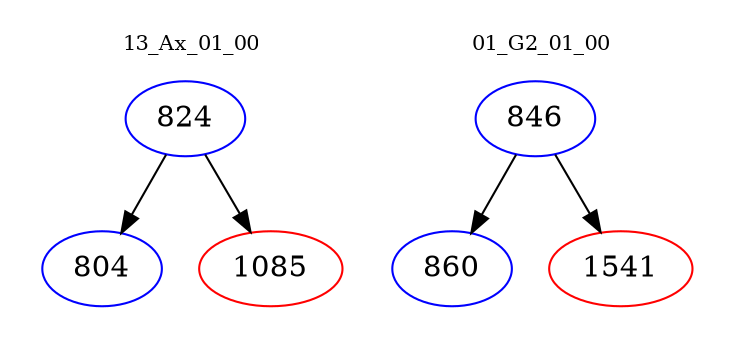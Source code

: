 digraph{
subgraph cluster_0 {
color = white
label = "13_Ax_01_00";
fontsize=10;
T0_824 [label="824", color="blue"]
T0_824 -> T0_804 [color="black"]
T0_804 [label="804", color="blue"]
T0_824 -> T0_1085 [color="black"]
T0_1085 [label="1085", color="red"]
}
subgraph cluster_1 {
color = white
label = "01_G2_01_00";
fontsize=10;
T1_846 [label="846", color="blue"]
T1_846 -> T1_860 [color="black"]
T1_860 [label="860", color="blue"]
T1_846 -> T1_1541 [color="black"]
T1_1541 [label="1541", color="red"]
}
}
